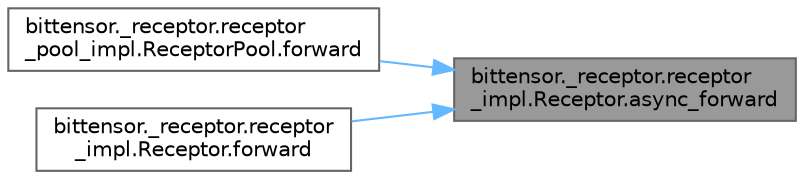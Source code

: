 digraph "bittensor._receptor.receptor_impl.Receptor.async_forward"
{
 // LATEX_PDF_SIZE
  bgcolor="transparent";
  edge [fontname=Helvetica,fontsize=10,labelfontname=Helvetica,labelfontsize=10];
  node [fontname=Helvetica,fontsize=10,shape=box,height=0.2,width=0.4];
  rankdir="RL";
  Node1 [label="bittensor._receptor.receptor\l_impl.Receptor.async_forward",height=0.2,width=0.4,color="gray40", fillcolor="grey60", style="filled", fontcolor="black",tooltip=" "];
  Node1 -> Node2 [dir="back",color="steelblue1",style="solid"];
  Node2 [label="bittensor._receptor.receptor\l_pool_impl.ReceptorPool.forward",height=0.2,width=0.4,color="grey40", fillcolor="white", style="filled",URL="$classbittensor_1_1__receptor_1_1receptor__pool__impl_1_1_receptor_pool.html#aeb67555e04b59bf03f89613bf05be1d8",tooltip=" "];
  Node1 -> Node3 [dir="back",color="steelblue1",style="solid"];
  Node3 [label="bittensor._receptor.receptor\l_impl.Receptor.forward",height=0.2,width=0.4,color="grey40", fillcolor="white", style="filled",URL="$classbittensor_1_1__receptor_1_1receptor__impl_1_1_receptor.html#a9d1c0df7f4af927dccebd93dc421608d",tooltip=" "];
}
